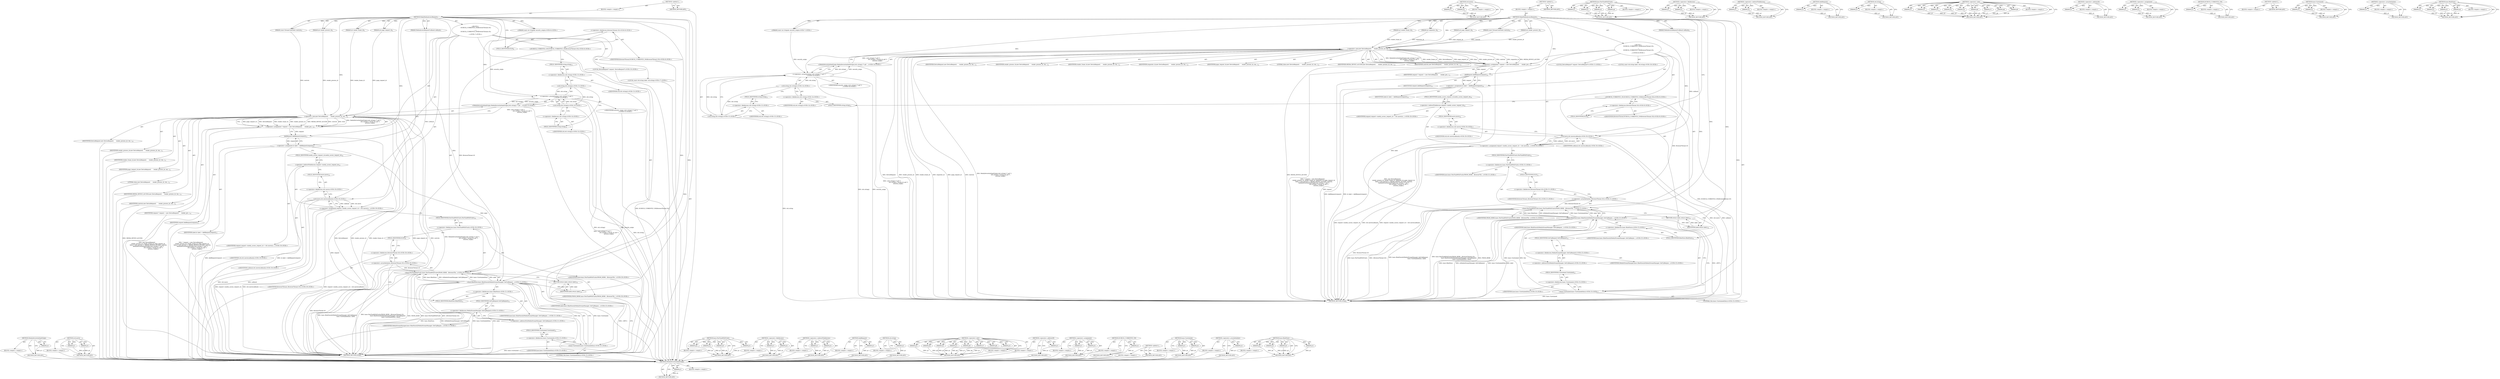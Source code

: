 digraph "base.BindOnce" {
vulnerable_141 [label=<(METHOD,MediaDeviceSaltAndOrigin)>];
vulnerable_142 [label=<(PARAM,p1)>];
vulnerable_143 [label=<(BLOCK,&lt;empty&gt;,&lt;empty&gt;)>];
vulnerable_144 [label=<(METHOD_RETURN,ANY)>];
vulnerable_162 [label=<(METHOD,std.move)>];
vulnerable_163 [label=<(PARAM,p1)>];
vulnerable_164 [label=<(PARAM,p2)>];
vulnerable_165 [label=<(BLOCK,&lt;empty&gt;,&lt;empty&gt;)>];
vulnerable_166 [label=<(METHOD_RETURN,ANY)>];
vulnerable_6 [label=<(METHOD,&lt;global&gt;)<SUB>1</SUB>>];
vulnerable_7 [label=<(BLOCK,&lt;empty&gt;,&lt;empty&gt;)<SUB>1</SUB>>];
vulnerable_8 [label=<(METHOD,MakeMediaAccessRequest)<SUB>1</SUB>>];
vulnerable_9 [label=<(PARAM,int render_process_id)<SUB>2</SUB>>];
vulnerable_10 [label=<(PARAM,int render_frame_id)<SUB>3</SUB>>];
vulnerable_11 [label=<(PARAM,int page_request_id)<SUB>4</SUB>>];
vulnerable_12 [label=<(PARAM,const StreamControls&amp; controls)<SUB>5</SUB>>];
vulnerable_13 [label="<(PARAM,const url::Origin&amp; security_origin)<SUB>6</SUB>>"];
vulnerable_14 [label=<(PARAM,MediaAccessRequestCallback callback)<SUB>7</SUB>>];
vulnerable_15 [label="<(BLOCK,{
   DCHECK_CURRENTLY_ON(BrowserThread::IO);
 
...,{
   DCHECK_CURRENTLY_ON(BrowserThread::IO);
 
...)<SUB>7</SUB>>"];
vulnerable_16 [label="<(DCHECK_CURRENTLY_ON,DCHECK_CURRENTLY_ON(BrowserThread::IO))<SUB>8</SUB>>"];
vulnerable_17 [label="<(&lt;operator&gt;.fieldAccess,BrowserThread::IO)<SUB>8</SUB>>"];
vulnerable_18 [label="<(IDENTIFIER,BrowserThread,DCHECK_CURRENTLY_ON(BrowserThread::IO))<SUB>8</SUB>>"];
vulnerable_19 [label=<(FIELD_IDENTIFIER,IO,IO)<SUB>8</SUB>>];
vulnerable_20 [label="<(LOCAL,DeviceRequest* request: DeviceRequest*)<SUB>10</SUB>>"];
vulnerable_21 [label=<(&lt;operator&gt;.assignment,* request = new DeviceRequest(
      render_pro...)<SUB>10</SUB>>];
vulnerable_22 [label=<(IDENTIFIER,request,* request = new DeviceRequest(
      render_pro...)<SUB>10</SUB>>];
vulnerable_23 [label=<(&lt;operator&gt;.new,new DeviceRequest(
      render_process_id, ren...)<SUB>10</SUB>>];
vulnerable_24 [label=<(IDENTIFIER,DeviceRequest,new DeviceRequest(
      render_process_id, ren...)<SUB>10</SUB>>];
vulnerable_25 [label=<(IDENTIFIER,render_process_id,new DeviceRequest(
      render_process_id, ren...)<SUB>11</SUB>>];
vulnerable_26 [label=<(IDENTIFIER,render_frame_id,new DeviceRequest(
      render_process_id, ren...)<SUB>11</SUB>>];
vulnerable_27 [label=<(IDENTIFIER,page_request_id,new DeviceRequest(
      render_process_id, ren...)<SUB>11</SUB>>];
vulnerable_28 [label=<(LITERAL,false,new DeviceRequest(
      render_process_id, ren...)<SUB>12</SUB>>];
vulnerable_29 [label=<(IDENTIFIER,MEDIA_DEVICE_ACCESS,new DeviceRequest(
      render_process_id, ren...)<SUB>12</SUB>>];
vulnerable_30 [label=<(IDENTIFIER,controls,new DeviceRequest(
      render_process_id, ren...)<SUB>12</SUB>>];
vulnerable_31 [label="<(MediaDeviceSaltAndOrigin,MediaDeviceSaltAndOrigin{std::string() /* salt ...)<SUB>13</SUB>>"];
vulnerable_32 [label="<(&lt;operator&gt;.arrayInitializer,{std::string() /* salt */,
                    ...)<SUB>13</SUB>>"];
vulnerable_33 [label="<(std.string,std::string())<SUB>13</SUB>>"];
vulnerable_34 [label="<(&lt;operator&gt;.fieldAccess,std::string)<SUB>13</SUB>>"];
vulnerable_35 [label="<(IDENTIFIER,std,std::string())<SUB>13</SUB>>"];
vulnerable_36 [label=<(FIELD_IDENTIFIER,string,string)<SUB>13</SUB>>];
vulnerable_37 [label="<(std.string,std::string())<SUB>14</SUB>>"];
vulnerable_38 [label="<(&lt;operator&gt;.fieldAccess,std::string)<SUB>14</SUB>>"];
vulnerable_39 [label="<(IDENTIFIER,std,std::string())<SUB>14</SUB>>"];
vulnerable_40 [label=<(FIELD_IDENTIFIER,string,string)<SUB>14</SUB>>];
vulnerable_41 [label="<(IDENTIFIER,security_origin,{std::string() /* salt */,
                    ...)<SUB>15</SUB>>"];
vulnerable_42 [label="<(LOCAL,const std.string label: std.string)<SUB>17</SUB>>"];
vulnerable_43 [label=<(&lt;operator&gt;.assignment,&amp; label = AddRequest(request))<SUB>17</SUB>>];
vulnerable_44 [label=<(IDENTIFIER,label,&amp; label = AddRequest(request))<SUB>17</SUB>>];
vulnerable_45 [label=<(AddRequest,AddRequest(request))<SUB>17</SUB>>];
vulnerable_46 [label=<(IDENTIFIER,request,AddRequest(request))<SUB>17</SUB>>];
vulnerable_47 [label="<(&lt;operator&gt;.assignment,request-&gt;media_access_request_cb = std::move(ca...)<SUB>19</SUB>>"];
vulnerable_48 [label=<(&lt;operator&gt;.indirectFieldAccess,request-&gt;media_access_request_cb)<SUB>19</SUB>>];
vulnerable_49 [label="<(IDENTIFIER,request,request-&gt;media_access_request_cb = std::move(ca...)<SUB>19</SUB>>"];
vulnerable_50 [label=<(FIELD_IDENTIFIER,media_access_request_cb,media_access_request_cb)<SUB>19</SUB>>];
vulnerable_51 [label="<(std.move,std::move(callback))<SUB>19</SUB>>"];
vulnerable_52 [label="<(&lt;operator&gt;.fieldAccess,std::move)<SUB>19</SUB>>"];
vulnerable_53 [label="<(IDENTIFIER,std,std::move(callback))<SUB>19</SUB>>"];
vulnerable_54 [label=<(FIELD_IDENTIFIER,move,move)<SUB>19</SUB>>];
vulnerable_55 [label="<(IDENTIFIER,callback,std::move(callback))<SUB>19</SUB>>"];
vulnerable_56 [label="<(base.PostTaskWithTraits,base::PostTaskWithTraits(FROM_HERE, {BrowserThr...)<SUB>20</SUB>>"];
vulnerable_57 [label="<(&lt;operator&gt;.fieldAccess,base::PostTaskWithTraits)<SUB>20</SUB>>"];
vulnerable_58 [label="<(IDENTIFIER,base,base::PostTaskWithTraits(FROM_HERE, {BrowserThr...)<SUB>20</SUB>>"];
vulnerable_59 [label=<(FIELD_IDENTIFIER,PostTaskWithTraits,PostTaskWithTraits)<SUB>20</SUB>>];
vulnerable_60 [label="<(IDENTIFIER,FROM_HERE,base::PostTaskWithTraits(FROM_HERE, {BrowserThr...)<SUB>20</SUB>>"];
vulnerable_61 [label="<(&lt;operator&gt;.arrayInitializer,{BrowserThread::IO})<SUB>20</SUB>>"];
vulnerable_62 [label="<(&lt;operator&gt;.fieldAccess,BrowserThread::IO)<SUB>20</SUB>>"];
vulnerable_63 [label="<(IDENTIFIER,BrowserThread,{BrowserThread::IO})<SUB>20</SUB>>"];
vulnerable_64 [label=<(FIELD_IDENTIFIER,IO,IO)<SUB>20</SUB>>];
vulnerable_65 [label="<(base.BindOnce,base::BindOnce(&amp;MediaStreamManager::SetUpReques...)<SUB>21</SUB>>"];
vulnerable_66 [label="<(&lt;operator&gt;.fieldAccess,base::BindOnce)<SUB>21</SUB>>"];
vulnerable_67 [label="<(IDENTIFIER,base,base::BindOnce(&amp;MediaStreamManager::SetUpReques...)<SUB>21</SUB>>"];
vulnerable_68 [label=<(FIELD_IDENTIFIER,BindOnce,BindOnce)<SUB>21</SUB>>];
vulnerable_69 [label="<(&lt;operator&gt;.addressOf,&amp;MediaStreamManager::SetUpRequest)<SUB>21</SUB>>"];
vulnerable_70 [label="<(&lt;operator&gt;.fieldAccess,MediaStreamManager::SetUpRequest)<SUB>21</SUB>>"];
vulnerable_71 [label="<(IDENTIFIER,MediaStreamManager,base::BindOnce(&amp;MediaStreamManager::SetUpReques...)<SUB>21</SUB>>"];
vulnerable_72 [label=<(FIELD_IDENTIFIER,SetUpRequest,SetUpRequest)<SUB>21</SUB>>];
vulnerable_73 [label="<(base.Unretained,base::Unretained(this))<SUB>22</SUB>>"];
vulnerable_74 [label="<(&lt;operator&gt;.fieldAccess,base::Unretained)<SUB>22</SUB>>"];
vulnerable_75 [label="<(IDENTIFIER,base,base::Unretained(this))<SUB>22</SUB>>"];
vulnerable_76 [label=<(FIELD_IDENTIFIER,Unretained,Unretained)<SUB>22</SUB>>];
vulnerable_77 [label="<(LITERAL,this,base::Unretained(this))<SUB>22</SUB>>"];
vulnerable_78 [label="<(IDENTIFIER,label,base::BindOnce(&amp;MediaStreamManager::SetUpReques...)<SUB>22</SUB>>"];
vulnerable_79 [label=<(RETURN,return label;,return label;)<SUB>23</SUB>>];
vulnerable_80 [label=<(IDENTIFIER,label,return label;)<SUB>23</SUB>>];
vulnerable_81 [label=<(METHOD_RETURN,string)<SUB>1</SUB>>];
vulnerable_83 [label=<(METHOD_RETURN,ANY)<SUB>1</SUB>>];
vulnerable_167 [label=<(METHOD,base.PostTaskWithTraits)>];
vulnerable_168 [label=<(PARAM,p1)>];
vulnerable_169 [label=<(PARAM,p2)>];
vulnerable_170 [label=<(PARAM,p3)>];
vulnerable_171 [label=<(PARAM,p4)>];
vulnerable_172 [label=<(BLOCK,&lt;empty&gt;,&lt;empty&gt;)>];
vulnerable_173 [label=<(METHOD_RETURN,ANY)>];
vulnerable_120 [label=<(METHOD,&lt;operator&gt;.fieldAccess)>];
vulnerable_121 [label=<(PARAM,p1)>];
vulnerable_122 [label=<(PARAM,p2)>];
vulnerable_123 [label=<(BLOCK,&lt;empty&gt;,&lt;empty&gt;)>];
vulnerable_124 [label=<(METHOD_RETURN,ANY)>];
vulnerable_157 [label=<(METHOD,&lt;operator&gt;.indirectFieldAccess)>];
vulnerable_158 [label=<(PARAM,p1)>];
vulnerable_159 [label=<(PARAM,p2)>];
vulnerable_160 [label=<(BLOCK,&lt;empty&gt;,&lt;empty&gt;)>];
vulnerable_161 [label=<(METHOD_RETURN,ANY)>];
vulnerable_153 [label=<(METHOD,AddRequest)>];
vulnerable_154 [label=<(PARAM,p1)>];
vulnerable_155 [label=<(BLOCK,&lt;empty&gt;,&lt;empty&gt;)>];
vulnerable_156 [label=<(METHOD_RETURN,ANY)>];
vulnerable_149 [label=<(METHOD,std.string)>];
vulnerable_150 [label=<(PARAM,p1)>];
vulnerable_151 [label=<(BLOCK,&lt;empty&gt;,&lt;empty&gt;)>];
vulnerable_152 [label=<(METHOD_RETURN,ANY)>];
vulnerable_130 [label=<(METHOD,&lt;operator&gt;.new)>];
vulnerable_131 [label=<(PARAM,p1)>];
vulnerable_132 [label=<(PARAM,p2)>];
vulnerable_133 [label=<(PARAM,p3)>];
vulnerable_134 [label=<(PARAM,p4)>];
vulnerable_135 [label=<(PARAM,p5)>];
vulnerable_136 [label=<(PARAM,p6)>];
vulnerable_137 [label=<(PARAM,p7)>];
vulnerable_138 [label=<(PARAM,p8)>];
vulnerable_139 [label=<(BLOCK,&lt;empty&gt;,&lt;empty&gt;)>];
vulnerable_140 [label=<(METHOD_RETURN,ANY)>];
vulnerable_181 [label=<(METHOD,&lt;operator&gt;.addressOf)>];
vulnerable_182 [label=<(PARAM,p1)>];
vulnerable_183 [label=<(BLOCK,&lt;empty&gt;,&lt;empty&gt;)>];
vulnerable_184 [label=<(METHOD_RETURN,ANY)>];
vulnerable_125 [label=<(METHOD,&lt;operator&gt;.assignment)>];
vulnerable_126 [label=<(PARAM,p1)>];
vulnerable_127 [label=<(PARAM,p2)>];
vulnerable_128 [label=<(BLOCK,&lt;empty&gt;,&lt;empty&gt;)>];
vulnerable_129 [label=<(METHOD_RETURN,ANY)>];
vulnerable_116 [label=<(METHOD,DCHECK_CURRENTLY_ON)>];
vulnerable_117 [label=<(PARAM,p1)>];
vulnerable_118 [label=<(BLOCK,&lt;empty&gt;,&lt;empty&gt;)>];
vulnerable_119 [label=<(METHOD_RETURN,ANY)>];
vulnerable_110 [label=<(METHOD,&lt;global&gt;)<SUB>1</SUB>>];
vulnerable_111 [label=<(BLOCK,&lt;empty&gt;,&lt;empty&gt;)>];
vulnerable_112 [label=<(METHOD_RETURN,ANY)>];
vulnerable_185 [label=<(METHOD,base.Unretained)>];
vulnerable_186 [label=<(PARAM,p1)>];
vulnerable_187 [label=<(PARAM,p2)>];
vulnerable_188 [label=<(BLOCK,&lt;empty&gt;,&lt;empty&gt;)>];
vulnerable_189 [label=<(METHOD_RETURN,ANY)>];
vulnerable_145 [label=<(METHOD,&lt;operator&gt;.arrayInitializer)>];
vulnerable_146 [label=<(PARAM,p1)>];
vulnerable_147 [label=<(BLOCK,&lt;empty&gt;,&lt;empty&gt;)>];
vulnerable_148 [label=<(METHOD_RETURN,ANY)>];
vulnerable_174 [label=<(METHOD,base.BindOnce)>];
vulnerable_175 [label=<(PARAM,p1)>];
vulnerable_176 [label=<(PARAM,p2)>];
vulnerable_177 [label=<(PARAM,p3)>];
vulnerable_178 [label=<(PARAM,p4)>];
vulnerable_179 [label=<(BLOCK,&lt;empty&gt;,&lt;empty&gt;)>];
vulnerable_180 [label=<(METHOD_RETURN,ANY)>];
fixed_144 [label=<(METHOD,MediaDeviceSaltAndOrigin)>];
fixed_145 [label=<(PARAM,p1)>];
fixed_146 [label=<(BLOCK,&lt;empty&gt;,&lt;empty&gt;)>];
fixed_147 [label=<(METHOD_RETURN,ANY)>];
fixed_165 [label=<(METHOD,std.move)>];
fixed_166 [label=<(PARAM,p1)>];
fixed_167 [label=<(PARAM,p2)>];
fixed_168 [label=<(BLOCK,&lt;empty&gt;,&lt;empty&gt;)>];
fixed_169 [label=<(METHOD_RETURN,ANY)>];
fixed_6 [label=<(METHOD,&lt;global&gt;)<SUB>1</SUB>>];
fixed_7 [label=<(BLOCK,&lt;empty&gt;,&lt;empty&gt;)<SUB>1</SUB>>];
fixed_8 [label=<(METHOD,MakeMediaAccessRequest)<SUB>1</SUB>>];
fixed_9 [label=<(PARAM,int render_process_id)<SUB>2</SUB>>];
fixed_10 [label=<(PARAM,int render_frame_id)<SUB>3</SUB>>];
fixed_11 [label=<(PARAM,int requester_id)<SUB>4</SUB>>];
fixed_12 [label=<(PARAM,int page_request_id)<SUB>5</SUB>>];
fixed_13 [label=<(PARAM,const StreamControls&amp; controls)<SUB>6</SUB>>];
fixed_14 [label="<(PARAM,const url::Origin&amp; security_origin)<SUB>7</SUB>>"];
fixed_15 [label=<(PARAM,MediaAccessRequestCallback callback)<SUB>8</SUB>>];
fixed_16 [label="<(BLOCK,{
   DCHECK_CURRENTLY_ON(BrowserThread::IO);
 
...,{
   DCHECK_CURRENTLY_ON(BrowserThread::IO);
 
...)<SUB>8</SUB>>"];
fixed_17 [label="<(DCHECK_CURRENTLY_ON,DCHECK_CURRENTLY_ON(BrowserThread::IO))<SUB>9</SUB>>"];
fixed_18 [label="<(&lt;operator&gt;.fieldAccess,BrowserThread::IO)<SUB>9</SUB>>"];
fixed_19 [label="<(IDENTIFIER,BrowserThread,DCHECK_CURRENTLY_ON(BrowserThread::IO))<SUB>9</SUB>>"];
fixed_20 [label=<(FIELD_IDENTIFIER,IO,IO)<SUB>9</SUB>>];
fixed_21 [label="<(LOCAL,DeviceRequest* request: DeviceRequest*)<SUB>11</SUB>>"];
fixed_22 [label=<(&lt;operator&gt;.assignment,* request = new DeviceRequest(
      render_pro...)<SUB>11</SUB>>];
fixed_23 [label=<(IDENTIFIER,request,* request = new DeviceRequest(
      render_pro...)<SUB>11</SUB>>];
fixed_24 [label=<(&lt;operator&gt;.new,new DeviceRequest(
      render_process_id, ren...)<SUB>11</SUB>>];
fixed_25 [label=<(IDENTIFIER,DeviceRequest,new DeviceRequest(
      render_process_id, ren...)<SUB>11</SUB>>];
fixed_26 [label=<(IDENTIFIER,render_process_id,new DeviceRequest(
      render_process_id, ren...)<SUB>12</SUB>>];
fixed_27 [label=<(IDENTIFIER,render_frame_id,new DeviceRequest(
      render_process_id, ren...)<SUB>12</SUB>>];
fixed_28 [label=<(IDENTIFIER,requester_id,new DeviceRequest(
      render_process_id, ren...)<SUB>12</SUB>>];
fixed_29 [label=<(IDENTIFIER,page_request_id,new DeviceRequest(
      render_process_id, ren...)<SUB>12</SUB>>];
fixed_30 [label=<(LITERAL,false,new DeviceRequest(
      render_process_id, ren...)<SUB>13</SUB>>];
fixed_31 [label=<(IDENTIFIER,MEDIA_DEVICE_ACCESS,new DeviceRequest(
      render_process_id, ren...)<SUB>13</SUB>>];
fixed_32 [label=<(IDENTIFIER,controls,new DeviceRequest(
      render_process_id, ren...)<SUB>13</SUB>>];
fixed_33 [label="<(MediaDeviceSaltAndOrigin,MediaDeviceSaltAndOrigin{std::string() /* salt ...)<SUB>14</SUB>>"];
fixed_34 [label="<(&lt;operator&gt;.arrayInitializer,{std::string() /* salt */,
                    ...)<SUB>14</SUB>>"];
fixed_35 [label="<(std.string,std::string())<SUB>14</SUB>>"];
fixed_36 [label="<(&lt;operator&gt;.fieldAccess,std::string)<SUB>14</SUB>>"];
fixed_37 [label="<(IDENTIFIER,std,std::string())<SUB>14</SUB>>"];
fixed_38 [label=<(FIELD_IDENTIFIER,string,string)<SUB>14</SUB>>];
fixed_39 [label="<(std.string,std::string())<SUB>15</SUB>>"];
fixed_40 [label="<(&lt;operator&gt;.fieldAccess,std::string)<SUB>15</SUB>>"];
fixed_41 [label="<(IDENTIFIER,std,std::string())<SUB>15</SUB>>"];
fixed_42 [label=<(FIELD_IDENTIFIER,string,string)<SUB>15</SUB>>];
fixed_43 [label="<(IDENTIFIER,security_origin,{std::string() /* salt */,
                    ...)<SUB>16</SUB>>"];
fixed_44 [label="<(LOCAL,const std.string label: std.string)<SUB>18</SUB>>"];
fixed_45 [label=<(&lt;operator&gt;.assignment,&amp; label = AddRequest(request))<SUB>18</SUB>>];
fixed_46 [label=<(IDENTIFIER,label,&amp; label = AddRequest(request))<SUB>18</SUB>>];
fixed_47 [label=<(AddRequest,AddRequest(request))<SUB>18</SUB>>];
fixed_48 [label=<(IDENTIFIER,request,AddRequest(request))<SUB>18</SUB>>];
fixed_49 [label="<(&lt;operator&gt;.assignment,request-&gt;media_access_request_cb = std::move(ca...)<SUB>20</SUB>>"];
fixed_50 [label=<(&lt;operator&gt;.indirectFieldAccess,request-&gt;media_access_request_cb)<SUB>20</SUB>>];
fixed_51 [label="<(IDENTIFIER,request,request-&gt;media_access_request_cb = std::move(ca...)<SUB>20</SUB>>"];
fixed_52 [label=<(FIELD_IDENTIFIER,media_access_request_cb,media_access_request_cb)<SUB>20</SUB>>];
fixed_53 [label="<(std.move,std::move(callback))<SUB>20</SUB>>"];
fixed_54 [label="<(&lt;operator&gt;.fieldAccess,std::move)<SUB>20</SUB>>"];
fixed_55 [label="<(IDENTIFIER,std,std::move(callback))<SUB>20</SUB>>"];
fixed_56 [label=<(FIELD_IDENTIFIER,move,move)<SUB>20</SUB>>];
fixed_57 [label="<(IDENTIFIER,callback,std::move(callback))<SUB>20</SUB>>"];
fixed_58 [label="<(base.PostTaskWithTraits,base::PostTaskWithTraits(FROM_HERE, {BrowserThr...)<SUB>21</SUB>>"];
fixed_59 [label="<(&lt;operator&gt;.fieldAccess,base::PostTaskWithTraits)<SUB>21</SUB>>"];
fixed_60 [label="<(IDENTIFIER,base,base::PostTaskWithTraits(FROM_HERE, {BrowserThr...)<SUB>21</SUB>>"];
fixed_61 [label=<(FIELD_IDENTIFIER,PostTaskWithTraits,PostTaskWithTraits)<SUB>21</SUB>>];
fixed_62 [label="<(IDENTIFIER,FROM_HERE,base::PostTaskWithTraits(FROM_HERE, {BrowserThr...)<SUB>21</SUB>>"];
fixed_63 [label="<(&lt;operator&gt;.arrayInitializer,{BrowserThread::IO})<SUB>21</SUB>>"];
fixed_64 [label="<(&lt;operator&gt;.fieldAccess,BrowserThread::IO)<SUB>21</SUB>>"];
fixed_65 [label="<(IDENTIFIER,BrowserThread,{BrowserThread::IO})<SUB>21</SUB>>"];
fixed_66 [label=<(FIELD_IDENTIFIER,IO,IO)<SUB>21</SUB>>];
fixed_67 [label="<(base.BindOnce,base::BindOnce(&amp;MediaStreamManager::SetUpReques...)<SUB>22</SUB>>"];
fixed_68 [label="<(&lt;operator&gt;.fieldAccess,base::BindOnce)<SUB>22</SUB>>"];
fixed_69 [label="<(IDENTIFIER,base,base::BindOnce(&amp;MediaStreamManager::SetUpReques...)<SUB>22</SUB>>"];
fixed_70 [label=<(FIELD_IDENTIFIER,BindOnce,BindOnce)<SUB>22</SUB>>];
fixed_71 [label="<(&lt;operator&gt;.addressOf,&amp;MediaStreamManager::SetUpRequest)<SUB>22</SUB>>"];
fixed_72 [label="<(&lt;operator&gt;.fieldAccess,MediaStreamManager::SetUpRequest)<SUB>22</SUB>>"];
fixed_73 [label="<(IDENTIFIER,MediaStreamManager,base::BindOnce(&amp;MediaStreamManager::SetUpReques...)<SUB>22</SUB>>"];
fixed_74 [label=<(FIELD_IDENTIFIER,SetUpRequest,SetUpRequest)<SUB>22</SUB>>];
fixed_75 [label="<(base.Unretained,base::Unretained(this))<SUB>23</SUB>>"];
fixed_76 [label="<(&lt;operator&gt;.fieldAccess,base::Unretained)<SUB>23</SUB>>"];
fixed_77 [label="<(IDENTIFIER,base,base::Unretained(this))<SUB>23</SUB>>"];
fixed_78 [label=<(FIELD_IDENTIFIER,Unretained,Unretained)<SUB>23</SUB>>];
fixed_79 [label="<(LITERAL,this,base::Unretained(this))<SUB>23</SUB>>"];
fixed_80 [label="<(IDENTIFIER,label,base::BindOnce(&amp;MediaStreamManager::SetUpReques...)<SUB>23</SUB>>"];
fixed_81 [label=<(RETURN,return label;,return label;)<SUB>24</SUB>>];
fixed_82 [label=<(IDENTIFIER,label,return label;)<SUB>24</SUB>>];
fixed_83 [label=<(METHOD_RETURN,string)<SUB>1</SUB>>];
fixed_85 [label=<(METHOD_RETURN,ANY)<SUB>1</SUB>>];
fixed_170 [label=<(METHOD,base.PostTaskWithTraits)>];
fixed_171 [label=<(PARAM,p1)>];
fixed_172 [label=<(PARAM,p2)>];
fixed_173 [label=<(PARAM,p3)>];
fixed_174 [label=<(PARAM,p4)>];
fixed_175 [label=<(BLOCK,&lt;empty&gt;,&lt;empty&gt;)>];
fixed_176 [label=<(METHOD_RETURN,ANY)>];
fixed_122 [label=<(METHOD,&lt;operator&gt;.fieldAccess)>];
fixed_123 [label=<(PARAM,p1)>];
fixed_124 [label=<(PARAM,p2)>];
fixed_125 [label=<(BLOCK,&lt;empty&gt;,&lt;empty&gt;)>];
fixed_126 [label=<(METHOD_RETURN,ANY)>];
fixed_160 [label=<(METHOD,&lt;operator&gt;.indirectFieldAccess)>];
fixed_161 [label=<(PARAM,p1)>];
fixed_162 [label=<(PARAM,p2)>];
fixed_163 [label=<(BLOCK,&lt;empty&gt;,&lt;empty&gt;)>];
fixed_164 [label=<(METHOD_RETURN,ANY)>];
fixed_156 [label=<(METHOD,AddRequest)>];
fixed_157 [label=<(PARAM,p1)>];
fixed_158 [label=<(BLOCK,&lt;empty&gt;,&lt;empty&gt;)>];
fixed_159 [label=<(METHOD_RETURN,ANY)>];
fixed_152 [label=<(METHOD,std.string)>];
fixed_153 [label=<(PARAM,p1)>];
fixed_154 [label=<(BLOCK,&lt;empty&gt;,&lt;empty&gt;)>];
fixed_155 [label=<(METHOD_RETURN,ANY)>];
fixed_132 [label=<(METHOD,&lt;operator&gt;.new)>];
fixed_133 [label=<(PARAM,p1)>];
fixed_134 [label=<(PARAM,p2)>];
fixed_135 [label=<(PARAM,p3)>];
fixed_136 [label=<(PARAM,p4)>];
fixed_137 [label=<(PARAM,p5)>];
fixed_138 [label=<(PARAM,p6)>];
fixed_139 [label=<(PARAM,p7)>];
fixed_140 [label=<(PARAM,p8)>];
fixed_141 [label=<(PARAM,p9)>];
fixed_142 [label=<(BLOCK,&lt;empty&gt;,&lt;empty&gt;)>];
fixed_143 [label=<(METHOD_RETURN,ANY)>];
fixed_184 [label=<(METHOD,&lt;operator&gt;.addressOf)>];
fixed_185 [label=<(PARAM,p1)>];
fixed_186 [label=<(BLOCK,&lt;empty&gt;,&lt;empty&gt;)>];
fixed_187 [label=<(METHOD_RETURN,ANY)>];
fixed_127 [label=<(METHOD,&lt;operator&gt;.assignment)>];
fixed_128 [label=<(PARAM,p1)>];
fixed_129 [label=<(PARAM,p2)>];
fixed_130 [label=<(BLOCK,&lt;empty&gt;,&lt;empty&gt;)>];
fixed_131 [label=<(METHOD_RETURN,ANY)>];
fixed_118 [label=<(METHOD,DCHECK_CURRENTLY_ON)>];
fixed_119 [label=<(PARAM,p1)>];
fixed_120 [label=<(BLOCK,&lt;empty&gt;,&lt;empty&gt;)>];
fixed_121 [label=<(METHOD_RETURN,ANY)>];
fixed_112 [label=<(METHOD,&lt;global&gt;)<SUB>1</SUB>>];
fixed_113 [label=<(BLOCK,&lt;empty&gt;,&lt;empty&gt;)>];
fixed_114 [label=<(METHOD_RETURN,ANY)>];
fixed_188 [label=<(METHOD,base.Unretained)>];
fixed_189 [label=<(PARAM,p1)>];
fixed_190 [label=<(PARAM,p2)>];
fixed_191 [label=<(BLOCK,&lt;empty&gt;,&lt;empty&gt;)>];
fixed_192 [label=<(METHOD_RETURN,ANY)>];
fixed_148 [label=<(METHOD,&lt;operator&gt;.arrayInitializer)>];
fixed_149 [label=<(PARAM,p1)>];
fixed_150 [label=<(BLOCK,&lt;empty&gt;,&lt;empty&gt;)>];
fixed_151 [label=<(METHOD_RETURN,ANY)>];
fixed_177 [label=<(METHOD,base.BindOnce)>];
fixed_178 [label=<(PARAM,p1)>];
fixed_179 [label=<(PARAM,p2)>];
fixed_180 [label=<(PARAM,p3)>];
fixed_181 [label=<(PARAM,p4)>];
fixed_182 [label=<(BLOCK,&lt;empty&gt;,&lt;empty&gt;)>];
fixed_183 [label=<(METHOD_RETURN,ANY)>];
vulnerable_141 -> vulnerable_142  [key=0, label="AST: "];
vulnerable_141 -> vulnerable_142  [key=1, label="DDG: "];
vulnerable_141 -> vulnerable_143  [key=0, label="AST: "];
vulnerable_141 -> vulnerable_144  [key=0, label="AST: "];
vulnerable_141 -> vulnerable_144  [key=1, label="CFG: "];
vulnerable_142 -> vulnerable_144  [key=0, label="DDG: p1"];
vulnerable_143 -> fixed_144  [key=0];
vulnerable_144 -> fixed_144  [key=0];
vulnerable_162 -> vulnerable_163  [key=0, label="AST: "];
vulnerable_162 -> vulnerable_163  [key=1, label="DDG: "];
vulnerable_162 -> vulnerable_165  [key=0, label="AST: "];
vulnerable_162 -> vulnerable_164  [key=0, label="AST: "];
vulnerable_162 -> vulnerable_164  [key=1, label="DDG: "];
vulnerable_162 -> vulnerable_166  [key=0, label="AST: "];
vulnerable_162 -> vulnerable_166  [key=1, label="CFG: "];
vulnerable_163 -> vulnerable_166  [key=0, label="DDG: p1"];
vulnerable_164 -> vulnerable_166  [key=0, label="DDG: p2"];
vulnerable_165 -> fixed_144  [key=0];
vulnerable_166 -> fixed_144  [key=0];
vulnerable_6 -> vulnerable_7  [key=0, label="AST: "];
vulnerable_6 -> vulnerable_83  [key=0, label="AST: "];
vulnerable_6 -> vulnerable_83  [key=1, label="CFG: "];
vulnerable_7 -> vulnerable_8  [key=0, label="AST: "];
vulnerable_8 -> vulnerable_9  [key=0, label="AST: "];
vulnerable_8 -> vulnerable_9  [key=1, label="DDG: "];
vulnerable_8 -> vulnerable_10  [key=0, label="AST: "];
vulnerable_8 -> vulnerable_10  [key=1, label="DDG: "];
vulnerable_8 -> vulnerable_11  [key=0, label="AST: "];
vulnerable_8 -> vulnerable_11  [key=1, label="DDG: "];
vulnerable_8 -> vulnerable_12  [key=0, label="AST: "];
vulnerable_8 -> vulnerable_12  [key=1, label="DDG: "];
vulnerable_8 -> vulnerable_13  [key=0, label="AST: "];
vulnerable_8 -> vulnerable_13  [key=1, label="DDG: "];
vulnerable_8 -> vulnerable_14  [key=0, label="AST: "];
vulnerable_8 -> vulnerable_14  [key=1, label="DDG: "];
vulnerable_8 -> vulnerable_15  [key=0, label="AST: "];
vulnerable_8 -> vulnerable_81  [key=0, label="AST: "];
vulnerable_8 -> vulnerable_19  [key=0, label="CFG: "];
vulnerable_8 -> vulnerable_56  [key=0, label="DDG: "];
vulnerable_8 -> vulnerable_80  [key=0, label="DDG: "];
vulnerable_8 -> vulnerable_23  [key=0, label="DDG: "];
vulnerable_8 -> vulnerable_45  [key=0, label="DDG: "];
vulnerable_8 -> vulnerable_51  [key=0, label="DDG: "];
vulnerable_8 -> vulnerable_65  [key=0, label="DDG: "];
vulnerable_8 -> vulnerable_73  [key=0, label="DDG: "];
vulnerable_8 -> vulnerable_32  [key=0, label="DDG: "];
vulnerable_9 -> vulnerable_23  [key=0, label="DDG: render_process_id"];
vulnerable_10 -> vulnerable_23  [key=0, label="DDG: render_frame_id"];
vulnerable_11 -> vulnerable_23  [key=0, label="DDG: page_request_id"];
vulnerable_12 -> vulnerable_23  [key=0, label="DDG: controls"];
vulnerable_13 -> vulnerable_32  [key=0, label="DDG: security_origin"];
vulnerable_14 -> vulnerable_51  [key=0, label="DDG: callback"];
vulnerable_15 -> vulnerable_16  [key=0, label="AST: "];
vulnerable_15 -> vulnerable_20  [key=0, label="AST: "];
vulnerable_15 -> vulnerable_21  [key=0, label="AST: "];
vulnerable_15 -> vulnerable_42  [key=0, label="AST: "];
vulnerable_15 -> vulnerable_43  [key=0, label="AST: "];
vulnerable_15 -> vulnerable_47  [key=0, label="AST: "];
vulnerable_15 -> vulnerable_56  [key=0, label="AST: "];
vulnerable_15 -> vulnerable_79  [key=0, label="AST: "];
vulnerable_16 -> vulnerable_17  [key=0, label="AST: "];
vulnerable_16 -> vulnerable_36  [key=0, label="CFG: "];
vulnerable_16 -> vulnerable_81  [key=0, label="DDG: DCHECK_CURRENTLY_ON(BrowserThread::IO)"];
vulnerable_16 -> vulnerable_61  [key=0, label="DDG: BrowserThread::IO"];
vulnerable_17 -> vulnerable_18  [key=0, label="AST: "];
vulnerable_17 -> vulnerable_19  [key=0, label="AST: "];
vulnerable_17 -> vulnerable_16  [key=0, label="CFG: "];
vulnerable_18 -> fixed_144  [key=0];
vulnerable_19 -> vulnerable_17  [key=0, label="CFG: "];
vulnerable_20 -> fixed_144  [key=0];
vulnerable_21 -> vulnerable_22  [key=0, label="AST: "];
vulnerable_21 -> vulnerable_23  [key=0, label="AST: "];
vulnerable_21 -> vulnerable_45  [key=0, label="CFG: "];
vulnerable_21 -> vulnerable_45  [key=1, label="DDG: request"];
vulnerable_21 -> vulnerable_81  [key=0, label="DDG: new DeviceRequest(
      render_process_id, render_frame_id, page_request_id,
       false /* user gesture */, MEDIA_DEVICE_ACCESS, controls,
       MediaDeviceSaltAndOrigin{std::string() /* salt */,
                                std::string() /* group_id_salt */,
                               security_origin})"];
vulnerable_21 -> vulnerable_81  [key=1, label="DDG: * request = new DeviceRequest(
      render_process_id, render_frame_id, page_request_id,
       false /* user gesture */, MEDIA_DEVICE_ACCESS, controls,
       MediaDeviceSaltAndOrigin{std::string() /* salt */,
                                std::string() /* group_id_salt */,
                               security_origin})"];
vulnerable_22 -> fixed_144  [key=0];
vulnerable_23 -> vulnerable_24  [key=0, label="AST: "];
vulnerable_23 -> vulnerable_25  [key=0, label="AST: "];
vulnerable_23 -> vulnerable_26  [key=0, label="AST: "];
vulnerable_23 -> vulnerable_27  [key=0, label="AST: "];
vulnerable_23 -> vulnerable_28  [key=0, label="AST: "];
vulnerable_23 -> vulnerable_29  [key=0, label="AST: "];
vulnerable_23 -> vulnerable_30  [key=0, label="AST: "];
vulnerable_23 -> vulnerable_31  [key=0, label="AST: "];
vulnerable_23 -> vulnerable_21  [key=0, label="CFG: "];
vulnerable_23 -> vulnerable_21  [key=1, label="DDG: page_request_id"];
vulnerable_23 -> vulnerable_21  [key=2, label="DDG: DeviceRequest"];
vulnerable_23 -> vulnerable_21  [key=3, label="DDG: render_frame_id"];
vulnerable_23 -> vulnerable_21  [key=4, label="DDG: render_process_id"];
vulnerable_23 -> vulnerable_21  [key=5, label="DDG: MEDIA_DEVICE_ACCESS"];
vulnerable_23 -> vulnerable_21  [key=6, label="DDG: controls"];
vulnerable_23 -> vulnerable_21  [key=7, label="DDG: false"];
vulnerable_23 -> vulnerable_21  [key=8, label="DDG: MediaDeviceSaltAndOrigin{std::string() /* salt */,
                                std::string() /* group_id_salt */,
                               security_origin}"];
vulnerable_23 -> vulnerable_81  [key=0, label="DDG: DeviceRequest"];
vulnerable_23 -> vulnerable_81  [key=1, label="DDG: render_process_id"];
vulnerable_23 -> vulnerable_81  [key=2, label="DDG: render_frame_id"];
vulnerable_23 -> vulnerable_81  [key=3, label="DDG: page_request_id"];
vulnerable_23 -> vulnerable_81  [key=4, label="DDG: controls"];
vulnerable_23 -> vulnerable_81  [key=5, label="DDG: MediaDeviceSaltAndOrigin{std::string() /* salt */,
                                std::string() /* group_id_salt */,
                               security_origin}"];
vulnerable_23 -> vulnerable_81  [key=6, label="DDG: MEDIA_DEVICE_ACCESS"];
vulnerable_24 -> fixed_144  [key=0];
vulnerable_25 -> fixed_144  [key=0];
vulnerable_26 -> fixed_144  [key=0];
vulnerable_27 -> fixed_144  [key=0];
vulnerable_28 -> fixed_144  [key=0];
vulnerable_29 -> fixed_144  [key=0];
vulnerable_30 -> fixed_144  [key=0];
vulnerable_31 -> vulnerable_32  [key=0, label="AST: "];
vulnerable_31 -> vulnerable_23  [key=0, label="CFG: "];
vulnerable_31 -> vulnerable_23  [key=1, label="DDG: {std::string() /* salt */,
                                std::string() /* group_id_salt */,
                               security_origin}"];
vulnerable_31 -> vulnerable_81  [key=0, label="DDG: {std::string() /* salt */,
                                std::string() /* group_id_salt */,
                               security_origin}"];
vulnerable_32 -> vulnerable_33  [key=0, label="AST: "];
vulnerable_32 -> vulnerable_37  [key=0, label="AST: "];
vulnerable_32 -> vulnerable_41  [key=0, label="AST: "];
vulnerable_32 -> vulnerable_31  [key=0, label="CFG: "];
vulnerable_32 -> vulnerable_31  [key=1, label="DDG: std::string()"];
vulnerable_32 -> vulnerable_31  [key=2, label="DDG: security_origin"];
vulnerable_32 -> vulnerable_81  [key=0, label="DDG: std::string()"];
vulnerable_32 -> vulnerable_81  [key=1, label="DDG: security_origin"];
vulnerable_33 -> vulnerable_34  [key=0, label="AST: "];
vulnerable_33 -> vulnerable_40  [key=0, label="CFG: "];
vulnerable_33 -> vulnerable_32  [key=0, label="DDG: std::string"];
vulnerable_33 -> vulnerable_37  [key=0, label="DDG: std::string"];
vulnerable_34 -> vulnerable_35  [key=0, label="AST: "];
vulnerable_34 -> vulnerable_36  [key=0, label="AST: "];
vulnerable_34 -> vulnerable_33  [key=0, label="CFG: "];
vulnerable_35 -> fixed_144  [key=0];
vulnerable_36 -> vulnerable_34  [key=0, label="CFG: "];
vulnerable_37 -> vulnerable_38  [key=0, label="AST: "];
vulnerable_37 -> vulnerable_32  [key=0, label="CFG: "];
vulnerable_37 -> vulnerable_32  [key=1, label="DDG: std::string"];
vulnerable_37 -> vulnerable_81  [key=0, label="DDG: std::string"];
vulnerable_38 -> vulnerable_39  [key=0, label="AST: "];
vulnerable_38 -> vulnerable_40  [key=0, label="AST: "];
vulnerable_38 -> vulnerable_37  [key=0, label="CFG: "];
vulnerable_39 -> fixed_144  [key=0];
vulnerable_40 -> vulnerable_38  [key=0, label="CFG: "];
vulnerable_41 -> fixed_144  [key=0];
vulnerable_42 -> fixed_144  [key=0];
vulnerable_43 -> vulnerable_44  [key=0, label="AST: "];
vulnerable_43 -> vulnerable_45  [key=0, label="AST: "];
vulnerable_43 -> vulnerable_50  [key=0, label="CFG: "];
vulnerable_43 -> vulnerable_81  [key=0, label="DDG: AddRequest(request)"];
vulnerable_43 -> vulnerable_81  [key=1, label="DDG: &amp; label = AddRequest(request)"];
vulnerable_43 -> vulnerable_65  [key=0, label="DDG: label"];
vulnerable_44 -> fixed_144  [key=0];
vulnerable_45 -> vulnerable_46  [key=0, label="AST: "];
vulnerable_45 -> vulnerable_43  [key=0, label="CFG: "];
vulnerable_45 -> vulnerable_43  [key=1, label="DDG: request"];
vulnerable_45 -> vulnerable_81  [key=0, label="DDG: request"];
vulnerable_46 -> fixed_144  [key=0];
vulnerable_47 -> vulnerable_48  [key=0, label="AST: "];
vulnerable_47 -> vulnerable_51  [key=0, label="AST: "];
vulnerable_47 -> vulnerable_59  [key=0, label="CFG: "];
vulnerable_47 -> vulnerable_81  [key=0, label="DDG: request-&gt;media_access_request_cb"];
vulnerable_47 -> vulnerable_81  [key=1, label="DDG: std::move(callback)"];
vulnerable_47 -> vulnerable_81  [key=2, label="DDG: request-&gt;media_access_request_cb = std::move(callback)"];
vulnerable_48 -> vulnerable_49  [key=0, label="AST: "];
vulnerable_48 -> vulnerable_50  [key=0, label="AST: "];
vulnerable_48 -> vulnerable_54  [key=0, label="CFG: "];
vulnerable_49 -> fixed_144  [key=0];
vulnerable_50 -> vulnerable_48  [key=0, label="CFG: "];
vulnerable_51 -> vulnerable_52  [key=0, label="AST: "];
vulnerable_51 -> vulnerable_55  [key=0, label="AST: "];
vulnerable_51 -> vulnerable_47  [key=0, label="CFG: "];
vulnerable_51 -> vulnerable_47  [key=1, label="DDG: std::move"];
vulnerable_51 -> vulnerable_47  [key=2, label="DDG: callback"];
vulnerable_51 -> vulnerable_81  [key=0, label="DDG: std::move"];
vulnerable_51 -> vulnerable_81  [key=1, label="DDG: callback"];
vulnerable_52 -> vulnerable_53  [key=0, label="AST: "];
vulnerable_52 -> vulnerable_54  [key=0, label="AST: "];
vulnerable_52 -> vulnerable_51  [key=0, label="CFG: "];
vulnerable_53 -> fixed_144  [key=0];
vulnerable_54 -> vulnerable_52  [key=0, label="CFG: "];
vulnerable_55 -> fixed_144  [key=0];
vulnerable_56 -> vulnerable_57  [key=0, label="AST: "];
vulnerable_56 -> vulnerable_60  [key=0, label="AST: "];
vulnerable_56 -> vulnerable_61  [key=0, label="AST: "];
vulnerable_56 -> vulnerable_65  [key=0, label="AST: "];
vulnerable_56 -> vulnerable_79  [key=0, label="CFG: "];
vulnerable_56 -> vulnerable_81  [key=0, label="DDG: base::PostTaskWithTraits"];
vulnerable_56 -> vulnerable_81  [key=1, label="DDG: {BrowserThread::IO}"];
vulnerable_56 -> vulnerable_81  [key=2, label="DDG: base::BindOnce(&amp;MediaStreamManager::SetUpRequest,
                                          base::Unretained(this), label)"];
vulnerable_56 -> vulnerable_81  [key=3, label="DDG: base::PostTaskWithTraits(FROM_HERE, {BrowserThread::IO},
                           base::BindOnce(&amp;MediaStreamManager::SetUpRequest,
                                          base::Unretained(this), label))"];
vulnerable_56 -> vulnerable_81  [key=4, label="DDG: FROM_HERE"];
vulnerable_57 -> vulnerable_58  [key=0, label="AST: "];
vulnerable_57 -> vulnerable_59  [key=0, label="AST: "];
vulnerable_57 -> vulnerable_64  [key=0, label="CFG: "];
vulnerable_58 -> fixed_144  [key=0];
vulnerable_59 -> vulnerable_57  [key=0, label="CFG: "];
vulnerable_60 -> fixed_144  [key=0];
vulnerable_61 -> vulnerable_62  [key=0, label="AST: "];
vulnerable_61 -> vulnerable_68  [key=0, label="CFG: "];
vulnerable_61 -> vulnerable_81  [key=0, label="DDG: BrowserThread::IO"];
vulnerable_61 -> vulnerable_56  [key=0, label="DDG: BrowserThread::IO"];
vulnerable_62 -> vulnerable_63  [key=0, label="AST: "];
vulnerable_62 -> vulnerable_64  [key=0, label="AST: "];
vulnerable_62 -> vulnerable_61  [key=0, label="CFG: "];
vulnerable_63 -> fixed_144  [key=0];
vulnerable_64 -> vulnerable_62  [key=0, label="CFG: "];
vulnerable_65 -> vulnerable_66  [key=0, label="AST: "];
vulnerable_65 -> vulnerable_69  [key=0, label="AST: "];
vulnerable_65 -> vulnerable_73  [key=0, label="AST: "];
vulnerable_65 -> vulnerable_78  [key=0, label="AST: "];
vulnerable_65 -> vulnerable_56  [key=0, label="CFG: "];
vulnerable_65 -> vulnerable_56  [key=1, label="DDG: base::BindOnce"];
vulnerable_65 -> vulnerable_56  [key=2, label="DDG: &amp;MediaStreamManager::SetUpRequest"];
vulnerable_65 -> vulnerable_56  [key=3, label="DDG: base::Unretained(this)"];
vulnerable_65 -> vulnerable_56  [key=4, label="DDG: label"];
vulnerable_65 -> vulnerable_81  [key=0, label="DDG: base::BindOnce"];
vulnerable_65 -> vulnerable_81  [key=1, label="DDG: &amp;MediaStreamManager::SetUpRequest"];
vulnerable_65 -> vulnerable_81  [key=2, label="DDG: base::Unretained(this)"];
vulnerable_65 -> vulnerable_81  [key=3, label="DDG: label"];
vulnerable_65 -> vulnerable_80  [key=0, label="DDG: label"];
vulnerable_66 -> vulnerable_67  [key=0, label="AST: "];
vulnerable_66 -> vulnerable_68  [key=0, label="AST: "];
vulnerable_66 -> vulnerable_72  [key=0, label="CFG: "];
vulnerable_67 -> fixed_144  [key=0];
vulnerable_68 -> vulnerable_66  [key=0, label="CFG: "];
vulnerable_69 -> vulnerable_70  [key=0, label="AST: "];
vulnerable_69 -> vulnerable_76  [key=0, label="CFG: "];
vulnerable_70 -> vulnerable_71  [key=0, label="AST: "];
vulnerable_70 -> vulnerable_72  [key=0, label="AST: "];
vulnerable_70 -> vulnerable_69  [key=0, label="CFG: "];
vulnerable_71 -> fixed_144  [key=0];
vulnerable_72 -> vulnerable_70  [key=0, label="CFG: "];
vulnerable_73 -> vulnerable_74  [key=0, label="AST: "];
vulnerable_73 -> vulnerable_77  [key=0, label="AST: "];
vulnerable_73 -> vulnerable_65  [key=0, label="CFG: "];
vulnerable_73 -> vulnerable_65  [key=1, label="DDG: base::Unretained"];
vulnerable_73 -> vulnerable_65  [key=2, label="DDG: this"];
vulnerable_73 -> vulnerable_81  [key=0, label="DDG: base::Unretained"];
vulnerable_74 -> vulnerable_75  [key=0, label="AST: "];
vulnerable_74 -> vulnerable_76  [key=0, label="AST: "];
vulnerable_74 -> vulnerable_73  [key=0, label="CFG: "];
vulnerable_75 -> fixed_144  [key=0];
vulnerable_76 -> vulnerable_74  [key=0, label="CFG: "];
vulnerable_77 -> fixed_144  [key=0];
vulnerable_78 -> fixed_144  [key=0];
vulnerable_79 -> vulnerable_80  [key=0, label="AST: "];
vulnerable_79 -> vulnerable_81  [key=0, label="CFG: "];
vulnerable_79 -> vulnerable_81  [key=1, label="DDG: &lt;RET&gt;"];
vulnerable_80 -> vulnerable_79  [key=0, label="DDG: label"];
vulnerable_81 -> fixed_144  [key=0];
vulnerable_83 -> fixed_144  [key=0];
vulnerable_167 -> vulnerable_168  [key=0, label="AST: "];
vulnerable_167 -> vulnerable_168  [key=1, label="DDG: "];
vulnerable_167 -> vulnerable_172  [key=0, label="AST: "];
vulnerable_167 -> vulnerable_169  [key=0, label="AST: "];
vulnerable_167 -> vulnerable_169  [key=1, label="DDG: "];
vulnerable_167 -> vulnerable_173  [key=0, label="AST: "];
vulnerable_167 -> vulnerable_173  [key=1, label="CFG: "];
vulnerable_167 -> vulnerable_170  [key=0, label="AST: "];
vulnerable_167 -> vulnerable_170  [key=1, label="DDG: "];
vulnerable_167 -> vulnerable_171  [key=0, label="AST: "];
vulnerable_167 -> vulnerable_171  [key=1, label="DDG: "];
vulnerable_168 -> vulnerable_173  [key=0, label="DDG: p1"];
vulnerable_169 -> vulnerable_173  [key=0, label="DDG: p2"];
vulnerable_170 -> vulnerable_173  [key=0, label="DDG: p3"];
vulnerable_171 -> vulnerable_173  [key=0, label="DDG: p4"];
vulnerable_172 -> fixed_144  [key=0];
vulnerable_173 -> fixed_144  [key=0];
vulnerable_120 -> vulnerable_121  [key=0, label="AST: "];
vulnerable_120 -> vulnerable_121  [key=1, label="DDG: "];
vulnerable_120 -> vulnerable_123  [key=0, label="AST: "];
vulnerable_120 -> vulnerable_122  [key=0, label="AST: "];
vulnerable_120 -> vulnerable_122  [key=1, label="DDG: "];
vulnerable_120 -> vulnerable_124  [key=0, label="AST: "];
vulnerable_120 -> vulnerable_124  [key=1, label="CFG: "];
vulnerable_121 -> vulnerable_124  [key=0, label="DDG: p1"];
vulnerable_122 -> vulnerable_124  [key=0, label="DDG: p2"];
vulnerable_123 -> fixed_144  [key=0];
vulnerable_124 -> fixed_144  [key=0];
vulnerable_157 -> vulnerable_158  [key=0, label="AST: "];
vulnerable_157 -> vulnerable_158  [key=1, label="DDG: "];
vulnerable_157 -> vulnerable_160  [key=0, label="AST: "];
vulnerable_157 -> vulnerable_159  [key=0, label="AST: "];
vulnerable_157 -> vulnerable_159  [key=1, label="DDG: "];
vulnerable_157 -> vulnerable_161  [key=0, label="AST: "];
vulnerable_157 -> vulnerable_161  [key=1, label="CFG: "];
vulnerable_158 -> vulnerable_161  [key=0, label="DDG: p1"];
vulnerable_159 -> vulnerable_161  [key=0, label="DDG: p2"];
vulnerable_160 -> fixed_144  [key=0];
vulnerable_161 -> fixed_144  [key=0];
vulnerable_153 -> vulnerable_154  [key=0, label="AST: "];
vulnerable_153 -> vulnerable_154  [key=1, label="DDG: "];
vulnerable_153 -> vulnerable_155  [key=0, label="AST: "];
vulnerable_153 -> vulnerable_156  [key=0, label="AST: "];
vulnerable_153 -> vulnerable_156  [key=1, label="CFG: "];
vulnerable_154 -> vulnerable_156  [key=0, label="DDG: p1"];
vulnerable_155 -> fixed_144  [key=0];
vulnerable_156 -> fixed_144  [key=0];
vulnerable_149 -> vulnerable_150  [key=0, label="AST: "];
vulnerable_149 -> vulnerable_150  [key=1, label="DDG: "];
vulnerable_149 -> vulnerable_151  [key=0, label="AST: "];
vulnerable_149 -> vulnerable_152  [key=0, label="AST: "];
vulnerable_149 -> vulnerable_152  [key=1, label="CFG: "];
vulnerable_150 -> vulnerable_152  [key=0, label="DDG: p1"];
vulnerable_151 -> fixed_144  [key=0];
vulnerable_152 -> fixed_144  [key=0];
vulnerable_130 -> vulnerable_131  [key=0, label="AST: "];
vulnerable_130 -> vulnerable_131  [key=1, label="DDG: "];
vulnerable_130 -> vulnerable_139  [key=0, label="AST: "];
vulnerable_130 -> vulnerable_132  [key=0, label="AST: "];
vulnerable_130 -> vulnerable_132  [key=1, label="DDG: "];
vulnerable_130 -> vulnerable_140  [key=0, label="AST: "];
vulnerable_130 -> vulnerable_140  [key=1, label="CFG: "];
vulnerable_130 -> vulnerable_133  [key=0, label="AST: "];
vulnerable_130 -> vulnerable_133  [key=1, label="DDG: "];
vulnerable_130 -> vulnerable_134  [key=0, label="AST: "];
vulnerable_130 -> vulnerable_134  [key=1, label="DDG: "];
vulnerable_130 -> vulnerable_135  [key=0, label="AST: "];
vulnerable_130 -> vulnerable_135  [key=1, label="DDG: "];
vulnerable_130 -> vulnerable_136  [key=0, label="AST: "];
vulnerable_130 -> vulnerable_136  [key=1, label="DDG: "];
vulnerable_130 -> vulnerable_137  [key=0, label="AST: "];
vulnerable_130 -> vulnerable_137  [key=1, label="DDG: "];
vulnerable_130 -> vulnerable_138  [key=0, label="AST: "];
vulnerable_130 -> vulnerable_138  [key=1, label="DDG: "];
vulnerable_131 -> vulnerable_140  [key=0, label="DDG: p1"];
vulnerable_132 -> vulnerable_140  [key=0, label="DDG: p2"];
vulnerable_133 -> vulnerable_140  [key=0, label="DDG: p3"];
vulnerable_134 -> vulnerable_140  [key=0, label="DDG: p4"];
vulnerable_135 -> vulnerable_140  [key=0, label="DDG: p5"];
vulnerable_136 -> vulnerable_140  [key=0, label="DDG: p6"];
vulnerable_137 -> vulnerable_140  [key=0, label="DDG: p7"];
vulnerable_138 -> vulnerable_140  [key=0, label="DDG: p8"];
vulnerable_139 -> fixed_144  [key=0];
vulnerable_140 -> fixed_144  [key=0];
vulnerable_181 -> vulnerable_182  [key=0, label="AST: "];
vulnerable_181 -> vulnerable_182  [key=1, label="DDG: "];
vulnerable_181 -> vulnerable_183  [key=0, label="AST: "];
vulnerable_181 -> vulnerable_184  [key=0, label="AST: "];
vulnerable_181 -> vulnerable_184  [key=1, label="CFG: "];
vulnerable_182 -> vulnerable_184  [key=0, label="DDG: p1"];
vulnerable_183 -> fixed_144  [key=0];
vulnerable_184 -> fixed_144  [key=0];
vulnerable_125 -> vulnerable_126  [key=0, label="AST: "];
vulnerable_125 -> vulnerable_126  [key=1, label="DDG: "];
vulnerable_125 -> vulnerable_128  [key=0, label="AST: "];
vulnerable_125 -> vulnerable_127  [key=0, label="AST: "];
vulnerable_125 -> vulnerable_127  [key=1, label="DDG: "];
vulnerable_125 -> vulnerable_129  [key=0, label="AST: "];
vulnerable_125 -> vulnerable_129  [key=1, label="CFG: "];
vulnerable_126 -> vulnerable_129  [key=0, label="DDG: p1"];
vulnerable_127 -> vulnerable_129  [key=0, label="DDG: p2"];
vulnerable_128 -> fixed_144  [key=0];
vulnerable_129 -> fixed_144  [key=0];
vulnerable_116 -> vulnerable_117  [key=0, label="AST: "];
vulnerable_116 -> vulnerable_117  [key=1, label="DDG: "];
vulnerable_116 -> vulnerable_118  [key=0, label="AST: "];
vulnerable_116 -> vulnerable_119  [key=0, label="AST: "];
vulnerable_116 -> vulnerable_119  [key=1, label="CFG: "];
vulnerable_117 -> vulnerable_119  [key=0, label="DDG: p1"];
vulnerable_118 -> fixed_144  [key=0];
vulnerable_119 -> fixed_144  [key=0];
vulnerable_110 -> vulnerable_111  [key=0, label="AST: "];
vulnerable_110 -> vulnerable_112  [key=0, label="AST: "];
vulnerable_110 -> vulnerable_112  [key=1, label="CFG: "];
vulnerable_111 -> fixed_144  [key=0];
vulnerable_112 -> fixed_144  [key=0];
vulnerable_185 -> vulnerable_186  [key=0, label="AST: "];
vulnerable_185 -> vulnerable_186  [key=1, label="DDG: "];
vulnerable_185 -> vulnerable_188  [key=0, label="AST: "];
vulnerable_185 -> vulnerable_187  [key=0, label="AST: "];
vulnerable_185 -> vulnerable_187  [key=1, label="DDG: "];
vulnerable_185 -> vulnerable_189  [key=0, label="AST: "];
vulnerable_185 -> vulnerable_189  [key=1, label="CFG: "];
vulnerable_186 -> vulnerable_189  [key=0, label="DDG: p1"];
vulnerable_187 -> vulnerable_189  [key=0, label="DDG: p2"];
vulnerable_188 -> fixed_144  [key=0];
vulnerable_189 -> fixed_144  [key=0];
vulnerable_145 -> vulnerable_146  [key=0, label="AST: "];
vulnerable_145 -> vulnerable_146  [key=1, label="DDG: "];
vulnerable_145 -> vulnerable_147  [key=0, label="AST: "];
vulnerable_145 -> vulnerable_148  [key=0, label="AST: "];
vulnerable_145 -> vulnerable_148  [key=1, label="CFG: "];
vulnerable_146 -> vulnerable_148  [key=0, label="DDG: p1"];
vulnerable_147 -> fixed_144  [key=0];
vulnerable_148 -> fixed_144  [key=0];
vulnerable_174 -> vulnerable_175  [key=0, label="AST: "];
vulnerable_174 -> vulnerable_175  [key=1, label="DDG: "];
vulnerable_174 -> vulnerable_179  [key=0, label="AST: "];
vulnerable_174 -> vulnerable_176  [key=0, label="AST: "];
vulnerable_174 -> vulnerable_176  [key=1, label="DDG: "];
vulnerable_174 -> vulnerable_180  [key=0, label="AST: "];
vulnerable_174 -> vulnerable_180  [key=1, label="CFG: "];
vulnerable_174 -> vulnerable_177  [key=0, label="AST: "];
vulnerable_174 -> vulnerable_177  [key=1, label="DDG: "];
vulnerable_174 -> vulnerable_178  [key=0, label="AST: "];
vulnerable_174 -> vulnerable_178  [key=1, label="DDG: "];
vulnerable_175 -> vulnerable_180  [key=0, label="DDG: p1"];
vulnerable_176 -> vulnerable_180  [key=0, label="DDG: p2"];
vulnerable_177 -> vulnerable_180  [key=0, label="DDG: p3"];
vulnerable_178 -> vulnerable_180  [key=0, label="DDG: p4"];
vulnerable_179 -> fixed_144  [key=0];
vulnerable_180 -> fixed_144  [key=0];
fixed_144 -> fixed_145  [key=0, label="AST: "];
fixed_144 -> fixed_145  [key=1, label="DDG: "];
fixed_144 -> fixed_146  [key=0, label="AST: "];
fixed_144 -> fixed_147  [key=0, label="AST: "];
fixed_144 -> fixed_147  [key=1, label="CFG: "];
fixed_145 -> fixed_147  [key=0, label="DDG: p1"];
fixed_165 -> fixed_166  [key=0, label="AST: "];
fixed_165 -> fixed_166  [key=1, label="DDG: "];
fixed_165 -> fixed_168  [key=0, label="AST: "];
fixed_165 -> fixed_167  [key=0, label="AST: "];
fixed_165 -> fixed_167  [key=1, label="DDG: "];
fixed_165 -> fixed_169  [key=0, label="AST: "];
fixed_165 -> fixed_169  [key=1, label="CFG: "];
fixed_166 -> fixed_169  [key=0, label="DDG: p1"];
fixed_167 -> fixed_169  [key=0, label="DDG: p2"];
fixed_6 -> fixed_7  [key=0, label="AST: "];
fixed_6 -> fixed_85  [key=0, label="AST: "];
fixed_6 -> fixed_85  [key=1, label="CFG: "];
fixed_7 -> fixed_8  [key=0, label="AST: "];
fixed_8 -> fixed_9  [key=0, label="AST: "];
fixed_8 -> fixed_9  [key=1, label="DDG: "];
fixed_8 -> fixed_10  [key=0, label="AST: "];
fixed_8 -> fixed_10  [key=1, label="DDG: "];
fixed_8 -> fixed_11  [key=0, label="AST: "];
fixed_8 -> fixed_11  [key=1, label="DDG: "];
fixed_8 -> fixed_12  [key=0, label="AST: "];
fixed_8 -> fixed_12  [key=1, label="DDG: "];
fixed_8 -> fixed_13  [key=0, label="AST: "];
fixed_8 -> fixed_13  [key=1, label="DDG: "];
fixed_8 -> fixed_14  [key=0, label="AST: "];
fixed_8 -> fixed_14  [key=1, label="DDG: "];
fixed_8 -> fixed_15  [key=0, label="AST: "];
fixed_8 -> fixed_15  [key=1, label="DDG: "];
fixed_8 -> fixed_16  [key=0, label="AST: "];
fixed_8 -> fixed_83  [key=0, label="AST: "];
fixed_8 -> fixed_20  [key=0, label="CFG: "];
fixed_8 -> fixed_58  [key=0, label="DDG: "];
fixed_8 -> fixed_82  [key=0, label="DDG: "];
fixed_8 -> fixed_24  [key=0, label="DDG: "];
fixed_8 -> fixed_47  [key=0, label="DDG: "];
fixed_8 -> fixed_53  [key=0, label="DDG: "];
fixed_8 -> fixed_67  [key=0, label="DDG: "];
fixed_8 -> fixed_75  [key=0, label="DDG: "];
fixed_8 -> fixed_34  [key=0, label="DDG: "];
fixed_9 -> fixed_24  [key=0, label="DDG: render_process_id"];
fixed_10 -> fixed_24  [key=0, label="DDG: render_frame_id"];
fixed_11 -> fixed_24  [key=0, label="DDG: requester_id"];
fixed_12 -> fixed_24  [key=0, label="DDG: page_request_id"];
fixed_13 -> fixed_24  [key=0, label="DDG: controls"];
fixed_14 -> fixed_34  [key=0, label="DDG: security_origin"];
fixed_15 -> fixed_53  [key=0, label="DDG: callback"];
fixed_16 -> fixed_17  [key=0, label="AST: "];
fixed_16 -> fixed_21  [key=0, label="AST: "];
fixed_16 -> fixed_22  [key=0, label="AST: "];
fixed_16 -> fixed_44  [key=0, label="AST: "];
fixed_16 -> fixed_45  [key=0, label="AST: "];
fixed_16 -> fixed_49  [key=0, label="AST: "];
fixed_16 -> fixed_58  [key=0, label="AST: "];
fixed_16 -> fixed_81  [key=0, label="AST: "];
fixed_17 -> fixed_18  [key=0, label="AST: "];
fixed_17 -> fixed_38  [key=0, label="CFG: "];
fixed_17 -> fixed_83  [key=0, label="DDG: DCHECK_CURRENTLY_ON(BrowserThread::IO)"];
fixed_17 -> fixed_63  [key=0, label="DDG: BrowserThread::IO"];
fixed_18 -> fixed_19  [key=0, label="AST: "];
fixed_18 -> fixed_20  [key=0, label="AST: "];
fixed_18 -> fixed_17  [key=0, label="CFG: "];
fixed_20 -> fixed_18  [key=0, label="CFG: "];
fixed_22 -> fixed_23  [key=0, label="AST: "];
fixed_22 -> fixed_24  [key=0, label="AST: "];
fixed_22 -> fixed_47  [key=0, label="CFG: "];
fixed_22 -> fixed_47  [key=1, label="DDG: request"];
fixed_22 -> fixed_83  [key=0, label="DDG: new DeviceRequest(
      render_process_id, render_frame_id, requester_id, page_request_id,
       false /* user gesture */, MEDIA_DEVICE_ACCESS, controls,
       MediaDeviceSaltAndOrigin{std::string() /* salt */,
                                std::string() /* group_id_salt */,
                               security_origin})"];
fixed_22 -> fixed_83  [key=1, label="DDG: * request = new DeviceRequest(
      render_process_id, render_frame_id, requester_id, page_request_id,
       false /* user gesture */, MEDIA_DEVICE_ACCESS, controls,
       MediaDeviceSaltAndOrigin{std::string() /* salt */,
                                std::string() /* group_id_salt */,
                               security_origin})"];
fixed_24 -> fixed_25  [key=0, label="AST: "];
fixed_24 -> fixed_26  [key=0, label="AST: "];
fixed_24 -> fixed_27  [key=0, label="AST: "];
fixed_24 -> fixed_28  [key=0, label="AST: "];
fixed_24 -> fixed_29  [key=0, label="AST: "];
fixed_24 -> fixed_30  [key=0, label="AST: "];
fixed_24 -> fixed_31  [key=0, label="AST: "];
fixed_24 -> fixed_32  [key=0, label="AST: "];
fixed_24 -> fixed_33  [key=0, label="AST: "];
fixed_24 -> fixed_22  [key=0, label="CFG: "];
fixed_24 -> fixed_22  [key=1, label="DDG: MediaDeviceSaltAndOrigin{std::string() /* salt */,
                                std::string() /* group_id_salt */,
                               security_origin}"];
fixed_24 -> fixed_22  [key=2, label="DDG: render_frame_id"];
fixed_24 -> fixed_22  [key=3, label="DDG: DeviceRequest"];
fixed_24 -> fixed_22  [key=4, label="DDG: page_request_id"];
fixed_24 -> fixed_22  [key=5, label="DDG: false"];
fixed_24 -> fixed_22  [key=6, label="DDG: render_process_id"];
fixed_24 -> fixed_22  [key=7, label="DDG: controls"];
fixed_24 -> fixed_22  [key=8, label="DDG: requester_id"];
fixed_24 -> fixed_22  [key=9, label="DDG: MEDIA_DEVICE_ACCESS"];
fixed_24 -> fixed_83  [key=0, label="DDG: DeviceRequest"];
fixed_24 -> fixed_83  [key=1, label="DDG: render_process_id"];
fixed_24 -> fixed_83  [key=2, label="DDG: render_frame_id"];
fixed_24 -> fixed_83  [key=3, label="DDG: requester_id"];
fixed_24 -> fixed_83  [key=4, label="DDG: page_request_id"];
fixed_24 -> fixed_83  [key=5, label="DDG: controls"];
fixed_24 -> fixed_83  [key=6, label="DDG: MediaDeviceSaltAndOrigin{std::string() /* salt */,
                                std::string() /* group_id_salt */,
                               security_origin}"];
fixed_24 -> fixed_83  [key=7, label="DDG: MEDIA_DEVICE_ACCESS"];
fixed_33 -> fixed_34  [key=0, label="AST: "];
fixed_33 -> fixed_24  [key=0, label="CFG: "];
fixed_33 -> fixed_24  [key=1, label="DDG: {std::string() /* salt */,
                                std::string() /* group_id_salt */,
                               security_origin}"];
fixed_33 -> fixed_83  [key=0, label="DDG: {std::string() /* salt */,
                                std::string() /* group_id_salt */,
                               security_origin}"];
fixed_34 -> fixed_35  [key=0, label="AST: "];
fixed_34 -> fixed_39  [key=0, label="AST: "];
fixed_34 -> fixed_43  [key=0, label="AST: "];
fixed_34 -> fixed_33  [key=0, label="CFG: "];
fixed_34 -> fixed_33  [key=1, label="DDG: std::string()"];
fixed_34 -> fixed_33  [key=2, label="DDG: security_origin"];
fixed_34 -> fixed_83  [key=0, label="DDG: std::string()"];
fixed_34 -> fixed_83  [key=1, label="DDG: security_origin"];
fixed_35 -> fixed_36  [key=0, label="AST: "];
fixed_35 -> fixed_42  [key=0, label="CFG: "];
fixed_35 -> fixed_34  [key=0, label="DDG: std::string"];
fixed_35 -> fixed_39  [key=0, label="DDG: std::string"];
fixed_36 -> fixed_37  [key=0, label="AST: "];
fixed_36 -> fixed_38  [key=0, label="AST: "];
fixed_36 -> fixed_35  [key=0, label="CFG: "];
fixed_38 -> fixed_36  [key=0, label="CFG: "];
fixed_39 -> fixed_40  [key=0, label="AST: "];
fixed_39 -> fixed_34  [key=0, label="CFG: "];
fixed_39 -> fixed_34  [key=1, label="DDG: std::string"];
fixed_39 -> fixed_83  [key=0, label="DDG: std::string"];
fixed_40 -> fixed_41  [key=0, label="AST: "];
fixed_40 -> fixed_42  [key=0, label="AST: "];
fixed_40 -> fixed_39  [key=0, label="CFG: "];
fixed_42 -> fixed_40  [key=0, label="CFG: "];
fixed_45 -> fixed_46  [key=0, label="AST: "];
fixed_45 -> fixed_47  [key=0, label="AST: "];
fixed_45 -> fixed_52  [key=0, label="CFG: "];
fixed_45 -> fixed_83  [key=0, label="DDG: AddRequest(request)"];
fixed_45 -> fixed_83  [key=1, label="DDG: &amp; label = AddRequest(request)"];
fixed_45 -> fixed_67  [key=0, label="DDG: label"];
fixed_47 -> fixed_48  [key=0, label="AST: "];
fixed_47 -> fixed_45  [key=0, label="CFG: "];
fixed_47 -> fixed_45  [key=1, label="DDG: request"];
fixed_47 -> fixed_83  [key=0, label="DDG: request"];
fixed_49 -> fixed_50  [key=0, label="AST: "];
fixed_49 -> fixed_53  [key=0, label="AST: "];
fixed_49 -> fixed_61  [key=0, label="CFG: "];
fixed_49 -> fixed_83  [key=0, label="DDG: request-&gt;media_access_request_cb"];
fixed_49 -> fixed_83  [key=1, label="DDG: std::move(callback)"];
fixed_49 -> fixed_83  [key=2, label="DDG: request-&gt;media_access_request_cb = std::move(callback)"];
fixed_50 -> fixed_51  [key=0, label="AST: "];
fixed_50 -> fixed_52  [key=0, label="AST: "];
fixed_50 -> fixed_56  [key=0, label="CFG: "];
fixed_52 -> fixed_50  [key=0, label="CFG: "];
fixed_53 -> fixed_54  [key=0, label="AST: "];
fixed_53 -> fixed_57  [key=0, label="AST: "];
fixed_53 -> fixed_49  [key=0, label="CFG: "];
fixed_53 -> fixed_49  [key=1, label="DDG: std::move"];
fixed_53 -> fixed_49  [key=2, label="DDG: callback"];
fixed_53 -> fixed_83  [key=0, label="DDG: std::move"];
fixed_53 -> fixed_83  [key=1, label="DDG: callback"];
fixed_54 -> fixed_55  [key=0, label="AST: "];
fixed_54 -> fixed_56  [key=0, label="AST: "];
fixed_54 -> fixed_53  [key=0, label="CFG: "];
fixed_56 -> fixed_54  [key=0, label="CFG: "];
fixed_58 -> fixed_59  [key=0, label="AST: "];
fixed_58 -> fixed_62  [key=0, label="AST: "];
fixed_58 -> fixed_63  [key=0, label="AST: "];
fixed_58 -> fixed_67  [key=0, label="AST: "];
fixed_58 -> fixed_81  [key=0, label="CFG: "];
fixed_58 -> fixed_83  [key=0, label="DDG: base::PostTaskWithTraits"];
fixed_58 -> fixed_83  [key=1, label="DDG: {BrowserThread::IO}"];
fixed_58 -> fixed_83  [key=2, label="DDG: base::BindOnce(&amp;MediaStreamManager::SetUpRequest,
                                          base::Unretained(this), label)"];
fixed_58 -> fixed_83  [key=3, label="DDG: base::PostTaskWithTraits(FROM_HERE, {BrowserThread::IO},
                           base::BindOnce(&amp;MediaStreamManager::SetUpRequest,
                                          base::Unretained(this), label))"];
fixed_58 -> fixed_83  [key=4, label="DDG: FROM_HERE"];
fixed_59 -> fixed_60  [key=0, label="AST: "];
fixed_59 -> fixed_61  [key=0, label="AST: "];
fixed_59 -> fixed_66  [key=0, label="CFG: "];
fixed_61 -> fixed_59  [key=0, label="CFG: "];
fixed_63 -> fixed_64  [key=0, label="AST: "];
fixed_63 -> fixed_70  [key=0, label="CFG: "];
fixed_63 -> fixed_83  [key=0, label="DDG: BrowserThread::IO"];
fixed_63 -> fixed_58  [key=0, label="DDG: BrowserThread::IO"];
fixed_64 -> fixed_65  [key=0, label="AST: "];
fixed_64 -> fixed_66  [key=0, label="AST: "];
fixed_64 -> fixed_63  [key=0, label="CFG: "];
fixed_66 -> fixed_64  [key=0, label="CFG: "];
fixed_67 -> fixed_68  [key=0, label="AST: "];
fixed_67 -> fixed_71  [key=0, label="AST: "];
fixed_67 -> fixed_75  [key=0, label="AST: "];
fixed_67 -> fixed_80  [key=0, label="AST: "];
fixed_67 -> fixed_58  [key=0, label="CFG: "];
fixed_67 -> fixed_58  [key=1, label="DDG: base::BindOnce"];
fixed_67 -> fixed_58  [key=2, label="DDG: &amp;MediaStreamManager::SetUpRequest"];
fixed_67 -> fixed_58  [key=3, label="DDG: base::Unretained(this)"];
fixed_67 -> fixed_58  [key=4, label="DDG: label"];
fixed_67 -> fixed_83  [key=0, label="DDG: base::BindOnce"];
fixed_67 -> fixed_83  [key=1, label="DDG: &amp;MediaStreamManager::SetUpRequest"];
fixed_67 -> fixed_83  [key=2, label="DDG: base::Unretained(this)"];
fixed_67 -> fixed_83  [key=3, label="DDG: label"];
fixed_67 -> fixed_82  [key=0, label="DDG: label"];
fixed_68 -> fixed_69  [key=0, label="AST: "];
fixed_68 -> fixed_70  [key=0, label="AST: "];
fixed_68 -> fixed_74  [key=0, label="CFG: "];
fixed_70 -> fixed_68  [key=0, label="CFG: "];
fixed_71 -> fixed_72  [key=0, label="AST: "];
fixed_71 -> fixed_78  [key=0, label="CFG: "];
fixed_72 -> fixed_73  [key=0, label="AST: "];
fixed_72 -> fixed_74  [key=0, label="AST: "];
fixed_72 -> fixed_71  [key=0, label="CFG: "];
fixed_74 -> fixed_72  [key=0, label="CFG: "];
fixed_75 -> fixed_76  [key=0, label="AST: "];
fixed_75 -> fixed_79  [key=0, label="AST: "];
fixed_75 -> fixed_67  [key=0, label="CFG: "];
fixed_75 -> fixed_67  [key=1, label="DDG: base::Unretained"];
fixed_75 -> fixed_67  [key=2, label="DDG: this"];
fixed_75 -> fixed_83  [key=0, label="DDG: base::Unretained"];
fixed_76 -> fixed_77  [key=0, label="AST: "];
fixed_76 -> fixed_78  [key=0, label="AST: "];
fixed_76 -> fixed_75  [key=0, label="CFG: "];
fixed_78 -> fixed_76  [key=0, label="CFG: "];
fixed_81 -> fixed_82  [key=0, label="AST: "];
fixed_81 -> fixed_83  [key=0, label="CFG: "];
fixed_81 -> fixed_83  [key=1, label="DDG: &lt;RET&gt;"];
fixed_82 -> fixed_81  [key=0, label="DDG: label"];
fixed_170 -> fixed_171  [key=0, label="AST: "];
fixed_170 -> fixed_171  [key=1, label="DDG: "];
fixed_170 -> fixed_175  [key=0, label="AST: "];
fixed_170 -> fixed_172  [key=0, label="AST: "];
fixed_170 -> fixed_172  [key=1, label="DDG: "];
fixed_170 -> fixed_176  [key=0, label="AST: "];
fixed_170 -> fixed_176  [key=1, label="CFG: "];
fixed_170 -> fixed_173  [key=0, label="AST: "];
fixed_170 -> fixed_173  [key=1, label="DDG: "];
fixed_170 -> fixed_174  [key=0, label="AST: "];
fixed_170 -> fixed_174  [key=1, label="DDG: "];
fixed_171 -> fixed_176  [key=0, label="DDG: p1"];
fixed_172 -> fixed_176  [key=0, label="DDG: p2"];
fixed_173 -> fixed_176  [key=0, label="DDG: p3"];
fixed_174 -> fixed_176  [key=0, label="DDG: p4"];
fixed_122 -> fixed_123  [key=0, label="AST: "];
fixed_122 -> fixed_123  [key=1, label="DDG: "];
fixed_122 -> fixed_125  [key=0, label="AST: "];
fixed_122 -> fixed_124  [key=0, label="AST: "];
fixed_122 -> fixed_124  [key=1, label="DDG: "];
fixed_122 -> fixed_126  [key=0, label="AST: "];
fixed_122 -> fixed_126  [key=1, label="CFG: "];
fixed_123 -> fixed_126  [key=0, label="DDG: p1"];
fixed_124 -> fixed_126  [key=0, label="DDG: p2"];
fixed_160 -> fixed_161  [key=0, label="AST: "];
fixed_160 -> fixed_161  [key=1, label="DDG: "];
fixed_160 -> fixed_163  [key=0, label="AST: "];
fixed_160 -> fixed_162  [key=0, label="AST: "];
fixed_160 -> fixed_162  [key=1, label="DDG: "];
fixed_160 -> fixed_164  [key=0, label="AST: "];
fixed_160 -> fixed_164  [key=1, label="CFG: "];
fixed_161 -> fixed_164  [key=0, label="DDG: p1"];
fixed_162 -> fixed_164  [key=0, label="DDG: p2"];
fixed_156 -> fixed_157  [key=0, label="AST: "];
fixed_156 -> fixed_157  [key=1, label="DDG: "];
fixed_156 -> fixed_158  [key=0, label="AST: "];
fixed_156 -> fixed_159  [key=0, label="AST: "];
fixed_156 -> fixed_159  [key=1, label="CFG: "];
fixed_157 -> fixed_159  [key=0, label="DDG: p1"];
fixed_152 -> fixed_153  [key=0, label="AST: "];
fixed_152 -> fixed_153  [key=1, label="DDG: "];
fixed_152 -> fixed_154  [key=0, label="AST: "];
fixed_152 -> fixed_155  [key=0, label="AST: "];
fixed_152 -> fixed_155  [key=1, label="CFG: "];
fixed_153 -> fixed_155  [key=0, label="DDG: p1"];
fixed_132 -> fixed_133  [key=0, label="AST: "];
fixed_132 -> fixed_133  [key=1, label="DDG: "];
fixed_132 -> fixed_142  [key=0, label="AST: "];
fixed_132 -> fixed_134  [key=0, label="AST: "];
fixed_132 -> fixed_134  [key=1, label="DDG: "];
fixed_132 -> fixed_143  [key=0, label="AST: "];
fixed_132 -> fixed_143  [key=1, label="CFG: "];
fixed_132 -> fixed_135  [key=0, label="AST: "];
fixed_132 -> fixed_135  [key=1, label="DDG: "];
fixed_132 -> fixed_136  [key=0, label="AST: "];
fixed_132 -> fixed_136  [key=1, label="DDG: "];
fixed_132 -> fixed_137  [key=0, label="AST: "];
fixed_132 -> fixed_137  [key=1, label="DDG: "];
fixed_132 -> fixed_138  [key=0, label="AST: "];
fixed_132 -> fixed_138  [key=1, label="DDG: "];
fixed_132 -> fixed_139  [key=0, label="AST: "];
fixed_132 -> fixed_139  [key=1, label="DDG: "];
fixed_132 -> fixed_140  [key=0, label="AST: "];
fixed_132 -> fixed_140  [key=1, label="DDG: "];
fixed_132 -> fixed_141  [key=0, label="AST: "];
fixed_132 -> fixed_141  [key=1, label="DDG: "];
fixed_133 -> fixed_143  [key=0, label="DDG: p1"];
fixed_134 -> fixed_143  [key=0, label="DDG: p2"];
fixed_135 -> fixed_143  [key=0, label="DDG: p3"];
fixed_136 -> fixed_143  [key=0, label="DDG: p4"];
fixed_137 -> fixed_143  [key=0, label="DDG: p5"];
fixed_138 -> fixed_143  [key=0, label="DDG: p6"];
fixed_139 -> fixed_143  [key=0, label="DDG: p7"];
fixed_140 -> fixed_143  [key=0, label="DDG: p8"];
fixed_141 -> fixed_143  [key=0, label="DDG: p9"];
fixed_184 -> fixed_185  [key=0, label="AST: "];
fixed_184 -> fixed_185  [key=1, label="DDG: "];
fixed_184 -> fixed_186  [key=0, label="AST: "];
fixed_184 -> fixed_187  [key=0, label="AST: "];
fixed_184 -> fixed_187  [key=1, label="CFG: "];
fixed_185 -> fixed_187  [key=0, label="DDG: p1"];
fixed_127 -> fixed_128  [key=0, label="AST: "];
fixed_127 -> fixed_128  [key=1, label="DDG: "];
fixed_127 -> fixed_130  [key=0, label="AST: "];
fixed_127 -> fixed_129  [key=0, label="AST: "];
fixed_127 -> fixed_129  [key=1, label="DDG: "];
fixed_127 -> fixed_131  [key=0, label="AST: "];
fixed_127 -> fixed_131  [key=1, label="CFG: "];
fixed_128 -> fixed_131  [key=0, label="DDG: p1"];
fixed_129 -> fixed_131  [key=0, label="DDG: p2"];
fixed_118 -> fixed_119  [key=0, label="AST: "];
fixed_118 -> fixed_119  [key=1, label="DDG: "];
fixed_118 -> fixed_120  [key=0, label="AST: "];
fixed_118 -> fixed_121  [key=0, label="AST: "];
fixed_118 -> fixed_121  [key=1, label="CFG: "];
fixed_119 -> fixed_121  [key=0, label="DDG: p1"];
fixed_112 -> fixed_113  [key=0, label="AST: "];
fixed_112 -> fixed_114  [key=0, label="AST: "];
fixed_112 -> fixed_114  [key=1, label="CFG: "];
fixed_188 -> fixed_189  [key=0, label="AST: "];
fixed_188 -> fixed_189  [key=1, label="DDG: "];
fixed_188 -> fixed_191  [key=0, label="AST: "];
fixed_188 -> fixed_190  [key=0, label="AST: "];
fixed_188 -> fixed_190  [key=1, label="DDG: "];
fixed_188 -> fixed_192  [key=0, label="AST: "];
fixed_188 -> fixed_192  [key=1, label="CFG: "];
fixed_189 -> fixed_192  [key=0, label="DDG: p1"];
fixed_190 -> fixed_192  [key=0, label="DDG: p2"];
fixed_148 -> fixed_149  [key=0, label="AST: "];
fixed_148 -> fixed_149  [key=1, label="DDG: "];
fixed_148 -> fixed_150  [key=0, label="AST: "];
fixed_148 -> fixed_151  [key=0, label="AST: "];
fixed_148 -> fixed_151  [key=1, label="CFG: "];
fixed_149 -> fixed_151  [key=0, label="DDG: p1"];
fixed_177 -> fixed_178  [key=0, label="AST: "];
fixed_177 -> fixed_178  [key=1, label="DDG: "];
fixed_177 -> fixed_182  [key=0, label="AST: "];
fixed_177 -> fixed_179  [key=0, label="AST: "];
fixed_177 -> fixed_179  [key=1, label="DDG: "];
fixed_177 -> fixed_183  [key=0, label="AST: "];
fixed_177 -> fixed_183  [key=1, label="CFG: "];
fixed_177 -> fixed_180  [key=0, label="AST: "];
fixed_177 -> fixed_180  [key=1, label="DDG: "];
fixed_177 -> fixed_181  [key=0, label="AST: "];
fixed_177 -> fixed_181  [key=1, label="DDG: "];
fixed_178 -> fixed_183  [key=0, label="DDG: p1"];
fixed_179 -> fixed_183  [key=0, label="DDG: p2"];
fixed_180 -> fixed_183  [key=0, label="DDG: p3"];
fixed_181 -> fixed_183  [key=0, label="DDG: p4"];
}
